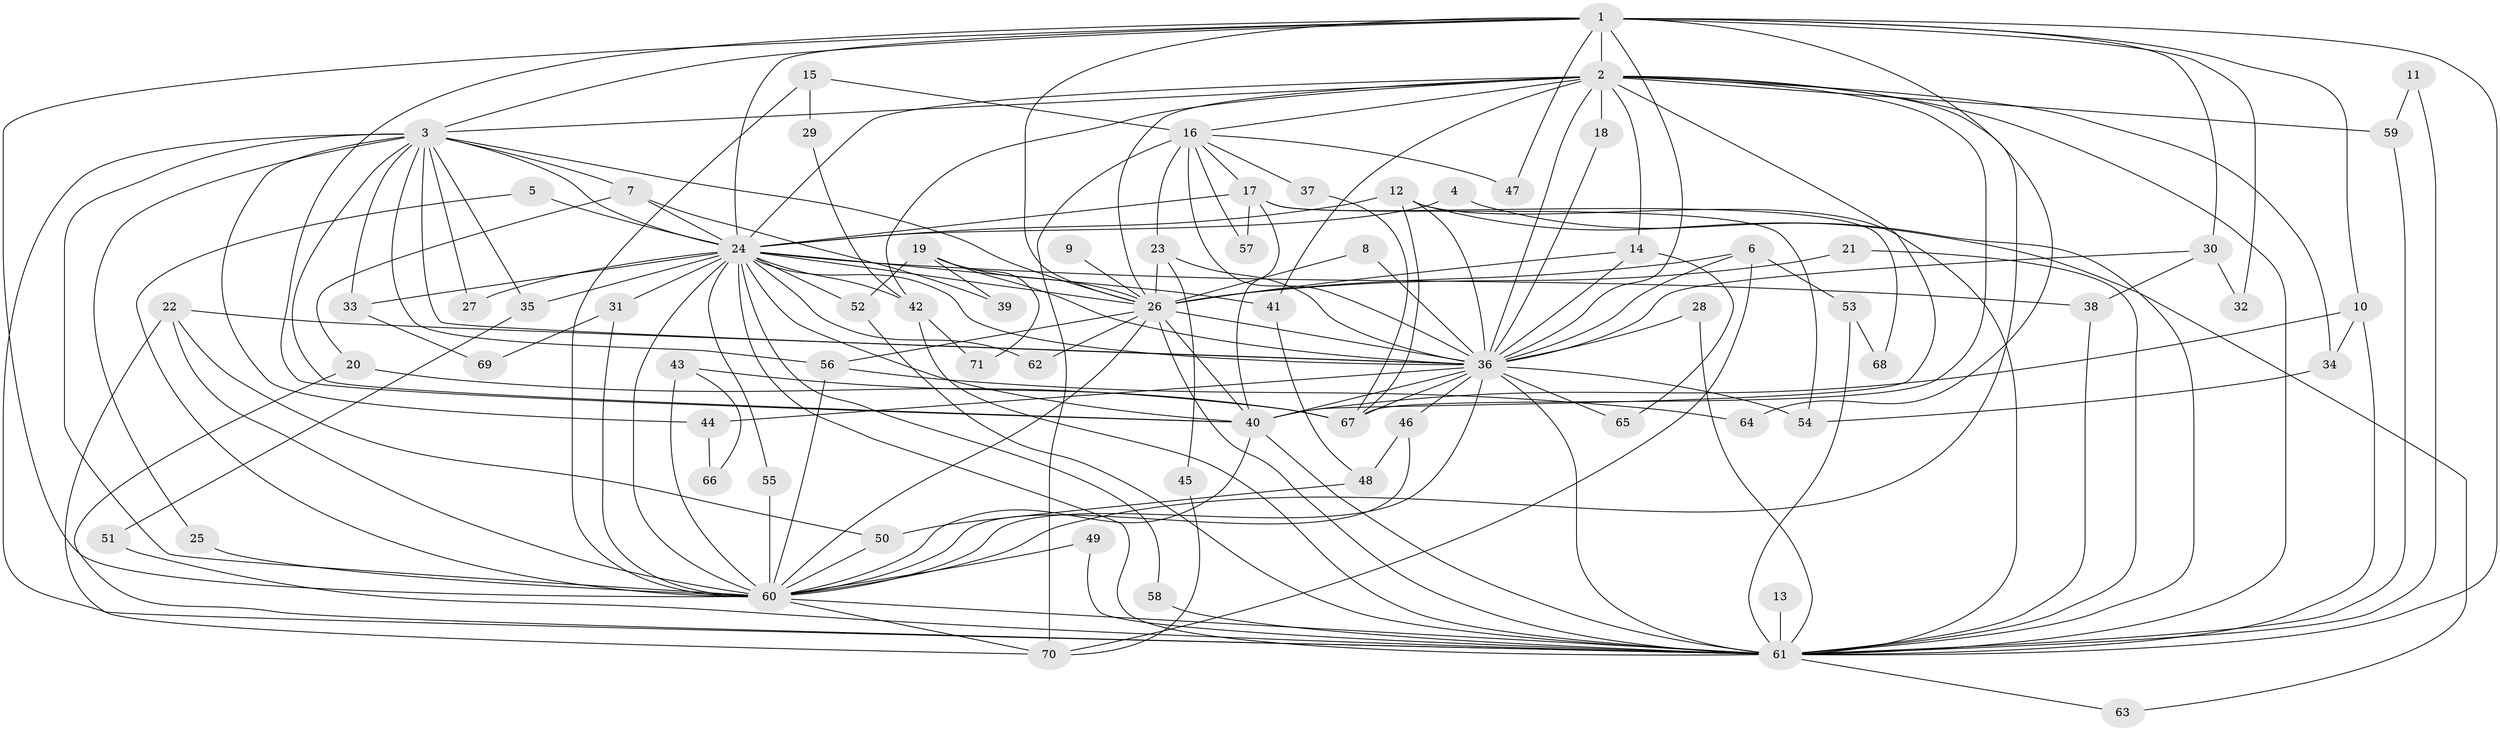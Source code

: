 // original degree distribution, {14: 0.019801980198019802, 23: 0.009900990099009901, 30: 0.009900990099009901, 29: 0.009900990099009901, 17: 0.019801980198019802, 12: 0.009900990099009901, 28: 0.009900990099009901, 20: 0.009900990099009901, 2: 0.5643564356435643, 4: 0.10891089108910891, 5: 0.04950495049504951, 10: 0.009900990099009901, 3: 0.1485148514851485, 6: 0.019801980198019802}
// Generated by graph-tools (version 1.1) at 2025/36/03/04/25 23:36:28]
// undirected, 71 vertices, 173 edges
graph export_dot {
  node [color=gray90,style=filled];
  1;
  2;
  3;
  4;
  5;
  6;
  7;
  8;
  9;
  10;
  11;
  12;
  13;
  14;
  15;
  16;
  17;
  18;
  19;
  20;
  21;
  22;
  23;
  24;
  25;
  26;
  27;
  28;
  29;
  30;
  31;
  32;
  33;
  34;
  35;
  36;
  37;
  38;
  39;
  40;
  41;
  42;
  43;
  44;
  45;
  46;
  47;
  48;
  49;
  50;
  51;
  52;
  53;
  54;
  55;
  56;
  57;
  58;
  59;
  60;
  61;
  62;
  63;
  64;
  65;
  66;
  67;
  68;
  69;
  70;
  71;
  1 -- 2 [weight=2.0];
  1 -- 3 [weight=1.0];
  1 -- 10 [weight=1.0];
  1 -- 24 [weight=1.0];
  1 -- 26 [weight=1.0];
  1 -- 30 [weight=1.0];
  1 -- 32 [weight=1.0];
  1 -- 36 [weight=1.0];
  1 -- 40 [weight=1.0];
  1 -- 47 [weight=1.0];
  1 -- 60 [weight=1.0];
  1 -- 61 [weight=1.0];
  1 -- 64 [weight=1.0];
  2 -- 3 [weight=2.0];
  2 -- 14 [weight=1.0];
  2 -- 16 [weight=1.0];
  2 -- 18 [weight=1.0];
  2 -- 24 [weight=3.0];
  2 -- 26 [weight=2.0];
  2 -- 34 [weight=1.0];
  2 -- 36 [weight=3.0];
  2 -- 40 [weight=3.0];
  2 -- 41 [weight=1.0];
  2 -- 42 [weight=1.0];
  2 -- 59 [weight=2.0];
  2 -- 60 [weight=2.0];
  2 -- 61 [weight=3.0];
  2 -- 67 [weight=1.0];
  3 -- 7 [weight=1.0];
  3 -- 24 [weight=1.0];
  3 -- 25 [weight=1.0];
  3 -- 26 [weight=1.0];
  3 -- 27 [weight=1.0];
  3 -- 33 [weight=1.0];
  3 -- 35 [weight=1.0];
  3 -- 36 [weight=1.0];
  3 -- 40 [weight=1.0];
  3 -- 44 [weight=1.0];
  3 -- 56 [weight=1.0];
  3 -- 60 [weight=2.0];
  3 -- 61 [weight=1.0];
  4 -- 24 [weight=1.0];
  4 -- 61 [weight=1.0];
  5 -- 24 [weight=1.0];
  5 -- 60 [weight=1.0];
  6 -- 26 [weight=1.0];
  6 -- 36 [weight=1.0];
  6 -- 53 [weight=1.0];
  6 -- 70 [weight=1.0];
  7 -- 20 [weight=1.0];
  7 -- 24 [weight=1.0];
  7 -- 39 [weight=1.0];
  8 -- 26 [weight=1.0];
  8 -- 36 [weight=1.0];
  9 -- 26 [weight=1.0];
  10 -- 34 [weight=1.0];
  10 -- 40 [weight=1.0];
  10 -- 61 [weight=1.0];
  11 -- 59 [weight=1.0];
  11 -- 61 [weight=1.0];
  12 -- 24 [weight=1.0];
  12 -- 36 [weight=1.0];
  12 -- 61 [weight=1.0];
  12 -- 63 [weight=1.0];
  12 -- 67 [weight=1.0];
  13 -- 61 [weight=1.0];
  14 -- 26 [weight=1.0];
  14 -- 36 [weight=1.0];
  14 -- 65 [weight=1.0];
  15 -- 16 [weight=1.0];
  15 -- 29 [weight=1.0];
  15 -- 60 [weight=1.0];
  16 -- 17 [weight=1.0];
  16 -- 23 [weight=1.0];
  16 -- 36 [weight=2.0];
  16 -- 37 [weight=1.0];
  16 -- 47 [weight=1.0];
  16 -- 57 [weight=1.0];
  16 -- 70 [weight=1.0];
  17 -- 24 [weight=1.0];
  17 -- 40 [weight=1.0];
  17 -- 54 [weight=1.0];
  17 -- 57 [weight=1.0];
  17 -- 68 [weight=1.0];
  18 -- 36 [weight=1.0];
  19 -- 26 [weight=1.0];
  19 -- 36 [weight=1.0];
  19 -- 39 [weight=1.0];
  19 -- 52 [weight=1.0];
  19 -- 71 [weight=1.0];
  20 -- 61 [weight=1.0];
  20 -- 67 [weight=1.0];
  21 -- 26 [weight=1.0];
  21 -- 61 [weight=1.0];
  22 -- 36 [weight=1.0];
  22 -- 50 [weight=1.0];
  22 -- 60 [weight=1.0];
  22 -- 70 [weight=1.0];
  23 -- 26 [weight=1.0];
  23 -- 36 [weight=1.0];
  23 -- 45 [weight=1.0];
  24 -- 26 [weight=1.0];
  24 -- 27 [weight=2.0];
  24 -- 31 [weight=2.0];
  24 -- 33 [weight=2.0];
  24 -- 35 [weight=2.0];
  24 -- 36 [weight=1.0];
  24 -- 38 [weight=1.0];
  24 -- 40 [weight=1.0];
  24 -- 41 [weight=1.0];
  24 -- 42 [weight=1.0];
  24 -- 52 [weight=1.0];
  24 -- 55 [weight=1.0];
  24 -- 58 [weight=1.0];
  24 -- 60 [weight=1.0];
  24 -- 61 [weight=1.0];
  24 -- 62 [weight=1.0];
  25 -- 60 [weight=2.0];
  26 -- 36 [weight=2.0];
  26 -- 40 [weight=1.0];
  26 -- 56 [weight=1.0];
  26 -- 60 [weight=1.0];
  26 -- 61 [weight=1.0];
  26 -- 62 [weight=1.0];
  28 -- 36 [weight=1.0];
  28 -- 61 [weight=1.0];
  29 -- 42 [weight=1.0];
  30 -- 32 [weight=1.0];
  30 -- 36 [weight=2.0];
  30 -- 38 [weight=1.0];
  31 -- 60 [weight=1.0];
  31 -- 69 [weight=1.0];
  33 -- 69 [weight=1.0];
  34 -- 54 [weight=1.0];
  35 -- 51 [weight=1.0];
  36 -- 40 [weight=1.0];
  36 -- 44 [weight=1.0];
  36 -- 46 [weight=1.0];
  36 -- 54 [weight=1.0];
  36 -- 60 [weight=1.0];
  36 -- 61 [weight=1.0];
  36 -- 65 [weight=1.0];
  36 -- 67 [weight=1.0];
  37 -- 67 [weight=1.0];
  38 -- 61 [weight=1.0];
  40 -- 60 [weight=1.0];
  40 -- 61 [weight=1.0];
  41 -- 48 [weight=1.0];
  42 -- 61 [weight=1.0];
  42 -- 71 [weight=1.0];
  43 -- 60 [weight=1.0];
  43 -- 66 [weight=1.0];
  43 -- 67 [weight=1.0];
  44 -- 66 [weight=1.0];
  45 -- 70 [weight=1.0];
  46 -- 48 [weight=1.0];
  46 -- 60 [weight=1.0];
  48 -- 50 [weight=1.0];
  49 -- 60 [weight=1.0];
  49 -- 61 [weight=1.0];
  50 -- 60 [weight=1.0];
  51 -- 61 [weight=1.0];
  52 -- 61 [weight=1.0];
  53 -- 61 [weight=1.0];
  53 -- 68 [weight=1.0];
  55 -- 60 [weight=1.0];
  56 -- 60 [weight=1.0];
  56 -- 64 [weight=1.0];
  58 -- 61 [weight=1.0];
  59 -- 61 [weight=1.0];
  60 -- 61 [weight=1.0];
  60 -- 70 [weight=1.0];
  61 -- 63 [weight=1.0];
}
